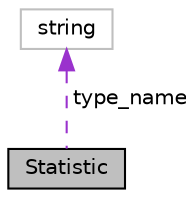 digraph "Statistic"
{
  edge [fontname="Helvetica",fontsize="10",labelfontname="Helvetica",labelfontsize="10"];
  node [fontname="Helvetica",fontsize="10",shape=record];
  Node3 [label="Statistic",height=0.2,width=0.4,color="black", fillcolor="grey75", style="filled", fontcolor="black"];
  Node4 -> Node3 [dir="back",color="darkorchid3",fontsize="10",style="dashed",label=" type_name" ,fontname="Helvetica"];
  Node4 [label="string",height=0.2,width=0.4,color="grey75", fillcolor="white", style="filled"];
}
